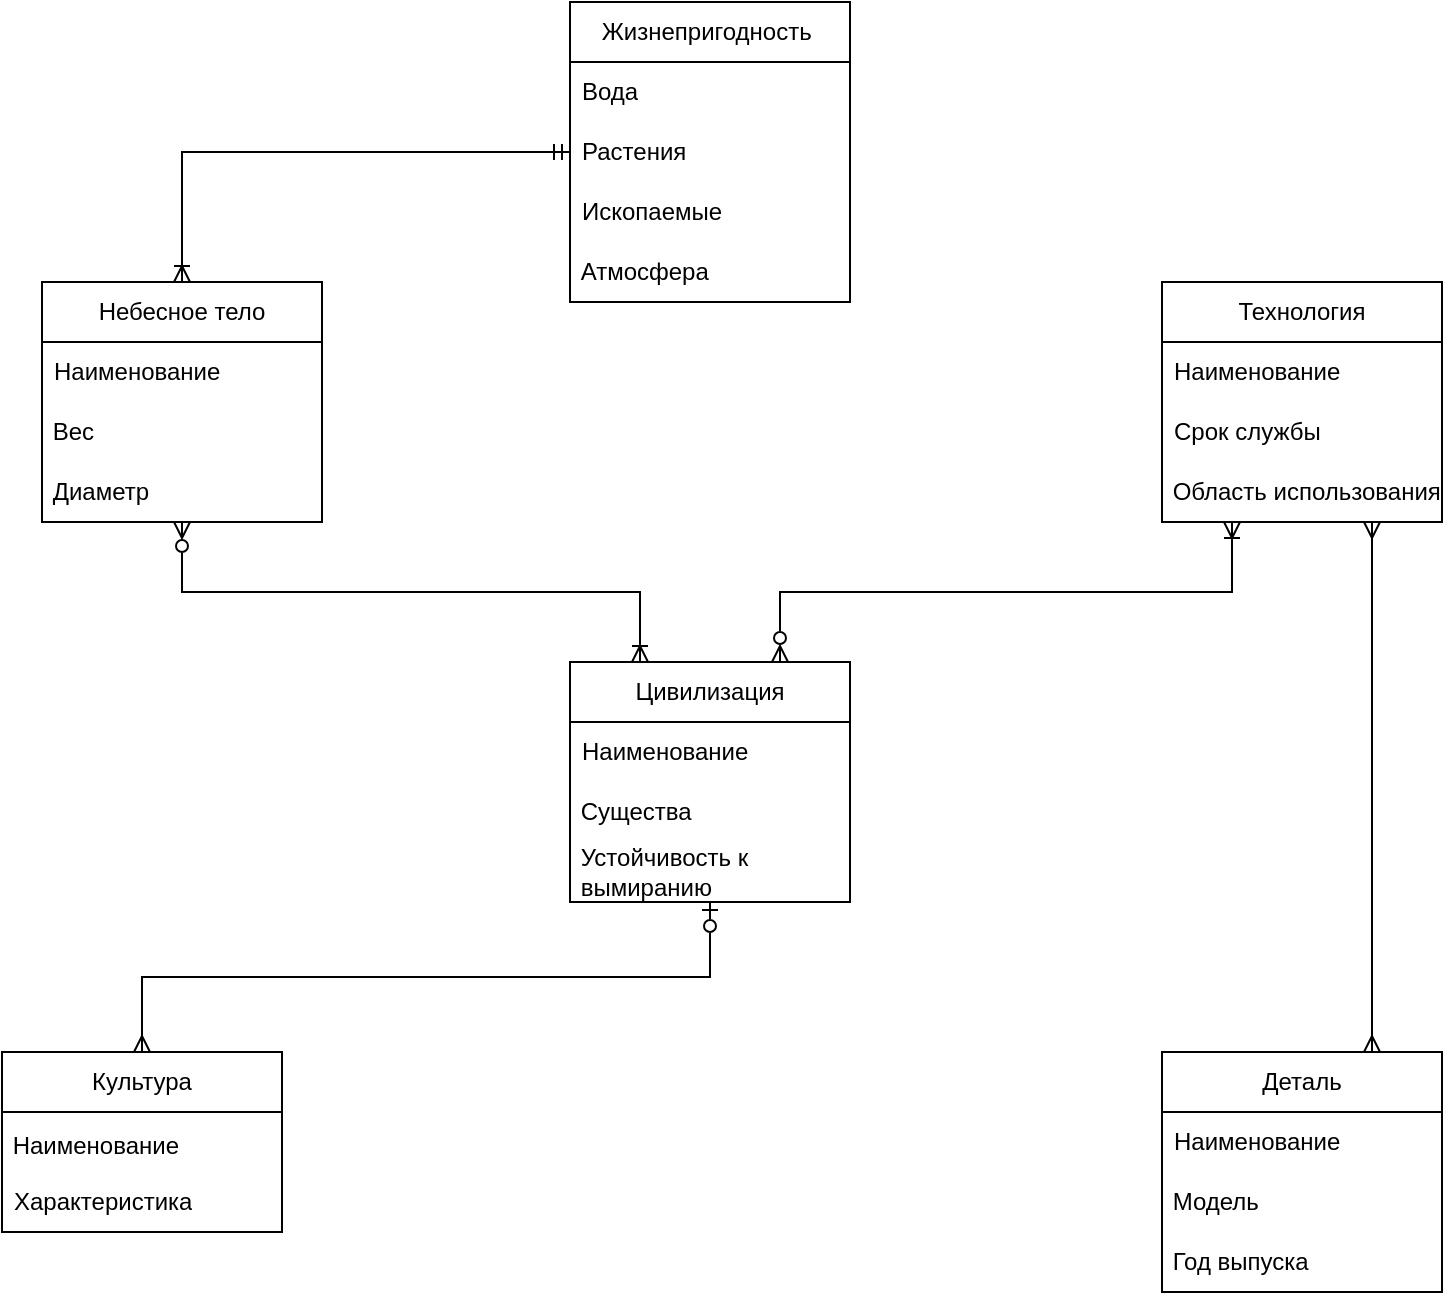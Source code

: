 <mxfile version="23.1.5" type="device">
  <diagram id="C5RBs43oDa-KdzZeNtuy" name="Page-1">
    <mxGraphModel dx="913" dy="524" grid="1" gridSize="10" guides="1" tooltips="1" connect="1" arrows="1" fold="1" page="1" pageScale="1" pageWidth="827" pageHeight="1169" math="0" shadow="0">
      <root>
        <mxCell id="WIyWlLk6GJQsqaUBKTNV-0" />
        <mxCell id="WIyWlLk6GJQsqaUBKTNV-1" parent="WIyWlLk6GJQsqaUBKTNV-0" />
        <mxCell id="hXCoqvPgdAtOvEeojepX-4" style="edgeStyle=orthogonalEdgeStyle;rounded=0;orthogonalLoop=1;jettySize=auto;html=1;exitX=0.25;exitY=0;exitDx=0;exitDy=0;entryX=0.5;entryY=1;entryDx=0;entryDy=0;endArrow=ERzeroToMany;endFill=0;startArrow=ERoneToMany;startFill=0;" edge="1" parent="WIyWlLk6GJQsqaUBKTNV-1" source="sxWoMbgnvkoory77KnOh-0" target="hXCoqvPgdAtOvEeojepX-1">
          <mxGeometry relative="1" as="geometry" />
        </mxCell>
        <mxCell id="sxWoMbgnvkoory77KnOh-0" value="Цивилизация" style="swimlane;fontStyle=0;childLayout=stackLayout;horizontal=1;startSize=30;horizontalStack=0;resizeParent=1;resizeParentMax=0;resizeLast=0;collapsible=1;marginBottom=0;whiteSpace=wrap;html=1;" parent="WIyWlLk6GJQsqaUBKTNV-1" vertex="1">
          <mxGeometry x="344" y="390" width="140" height="120" as="geometry" />
        </mxCell>
        <mxCell id="sxWoMbgnvkoory77KnOh-1" value="Наименование" style="text;strokeColor=none;fillColor=none;align=left;verticalAlign=middle;spacingLeft=4;spacingRight=4;overflow=hidden;points=[[0,0.5],[1,0.5]];portConstraint=eastwest;rotatable=0;whiteSpace=wrap;html=1;" parent="sxWoMbgnvkoory77KnOh-0" vertex="1">
          <mxGeometry y="30" width="140" height="30" as="geometry" />
        </mxCell>
        <mxCell id="sxWoMbgnvkoory77KnOh-7" value="&amp;nbsp;Существа" style="text;html=1;align=left;verticalAlign=middle;whiteSpace=wrap;rounded=0;" parent="sxWoMbgnvkoory77KnOh-0" vertex="1">
          <mxGeometry y="60" width="140" height="30" as="geometry" />
        </mxCell>
        <mxCell id="sxWoMbgnvkoory77KnOh-6" value="&amp;nbsp;Устойчивость к&amp;nbsp; &amp;nbsp;вымиранию" style="text;html=1;align=left;verticalAlign=middle;whiteSpace=wrap;rounded=0;" parent="sxWoMbgnvkoory77KnOh-0" vertex="1">
          <mxGeometry y="90" width="140" height="30" as="geometry" />
        </mxCell>
        <mxCell id="hXCoqvPgdAtOvEeojepX-12" style="edgeStyle=orthogonalEdgeStyle;rounded=0;orthogonalLoop=1;jettySize=auto;html=1;exitX=0.5;exitY=0;exitDx=0;exitDy=0;entryX=0;entryY=0.5;entryDx=0;entryDy=0;endArrow=ERmandOne;endFill=0;startArrow=ERoneToMany;startFill=0;" edge="1" parent="WIyWlLk6GJQsqaUBKTNV-1" source="sxWoMbgnvkoory77KnOh-8" target="hXCoqvPgdAtOvEeojepX-9">
          <mxGeometry relative="1" as="geometry" />
        </mxCell>
        <mxCell id="sxWoMbgnvkoory77KnOh-8" value="Небесное тело" style="swimlane;fontStyle=0;childLayout=stackLayout;horizontal=1;startSize=30;horizontalStack=0;resizeParent=1;resizeParentMax=0;resizeLast=0;collapsible=1;marginBottom=0;whiteSpace=wrap;html=1;" parent="WIyWlLk6GJQsqaUBKTNV-1" vertex="1">
          <mxGeometry x="80" y="200" width="140" height="120" as="geometry" />
        </mxCell>
        <mxCell id="sxWoMbgnvkoory77KnOh-9" value="Наименование" style="text;strokeColor=none;fillColor=none;align=left;verticalAlign=middle;spacingLeft=4;spacingRight=4;overflow=hidden;points=[[0,0.5],[1,0.5]];portConstraint=eastwest;rotatable=0;whiteSpace=wrap;html=1;" parent="sxWoMbgnvkoory77KnOh-8" vertex="1">
          <mxGeometry y="30" width="140" height="30" as="geometry" />
        </mxCell>
        <mxCell id="hXCoqvPgdAtOvEeojepX-0" value="&amp;nbsp;Вес" style="text;html=1;align=left;verticalAlign=middle;whiteSpace=wrap;rounded=0;" vertex="1" parent="sxWoMbgnvkoory77KnOh-8">
          <mxGeometry y="60" width="140" height="30" as="geometry" />
        </mxCell>
        <mxCell id="hXCoqvPgdAtOvEeojepX-1" value="&amp;nbsp;Диаметр" style="text;html=1;align=left;verticalAlign=middle;whiteSpace=wrap;rounded=0;" vertex="1" parent="sxWoMbgnvkoory77KnOh-8">
          <mxGeometry y="90" width="140" height="30" as="geometry" />
        </mxCell>
        <mxCell id="sxWoMbgnvkoory77KnOh-13" value="Технология" style="swimlane;fontStyle=0;childLayout=stackLayout;horizontal=1;startSize=30;horizontalStack=0;resizeParent=1;resizeParentMax=0;resizeLast=0;collapsible=1;marginBottom=0;whiteSpace=wrap;html=1;" parent="WIyWlLk6GJQsqaUBKTNV-1" vertex="1">
          <mxGeometry x="640" y="200" width="140" height="120" as="geometry" />
        </mxCell>
        <mxCell id="sxWoMbgnvkoory77KnOh-14" value="Наименование" style="text;strokeColor=none;fillColor=none;align=left;verticalAlign=middle;spacingLeft=4;spacingRight=4;overflow=hidden;points=[[0,0.5],[1,0.5]];portConstraint=eastwest;rotatable=0;whiteSpace=wrap;html=1;" parent="sxWoMbgnvkoory77KnOh-13" vertex="1">
          <mxGeometry y="30" width="140" height="30" as="geometry" />
        </mxCell>
        <mxCell id="sxWoMbgnvkoory77KnOh-15" value="Срок службы" style="text;strokeColor=none;fillColor=none;align=left;verticalAlign=middle;spacingLeft=4;spacingRight=4;overflow=hidden;points=[[0,0.5],[1,0.5]];portConstraint=eastwest;rotatable=0;whiteSpace=wrap;html=1;" parent="sxWoMbgnvkoory77KnOh-13" vertex="1">
          <mxGeometry y="60" width="140" height="30" as="geometry" />
        </mxCell>
        <mxCell id="hXCoqvPgdAtOvEeojepX-3" value="&amp;nbsp;Область использования" style="text;html=1;align=left;verticalAlign=middle;whiteSpace=wrap;rounded=0;" vertex="1" parent="sxWoMbgnvkoory77KnOh-13">
          <mxGeometry y="90" width="140" height="30" as="geometry" />
        </mxCell>
        <mxCell id="hXCoqvPgdAtOvEeojepX-5" style="edgeStyle=orthogonalEdgeStyle;rounded=0;orthogonalLoop=1;jettySize=auto;html=1;exitX=0.5;exitY=0;exitDx=0;exitDy=0;entryX=0.5;entryY=1;entryDx=0;entryDy=0;startArrow=ERmany;startFill=0;endArrow=ERzeroToOne;endFill=0;" edge="1" parent="WIyWlLk6GJQsqaUBKTNV-1" source="sxWoMbgnvkoory77KnOh-20" target="sxWoMbgnvkoory77KnOh-6">
          <mxGeometry relative="1" as="geometry" />
        </mxCell>
        <mxCell id="sxWoMbgnvkoory77KnOh-20" value="Культура" style="swimlane;fontStyle=0;childLayout=stackLayout;horizontal=1;startSize=30;horizontalStack=0;resizeParent=1;resizeParentMax=0;resizeLast=0;collapsible=1;marginBottom=0;whiteSpace=wrap;html=1;" parent="WIyWlLk6GJQsqaUBKTNV-1" vertex="1">
          <mxGeometry x="60" y="585" width="140" height="90" as="geometry" />
        </mxCell>
        <mxCell id="DkLH2P6VxpTLfEU46ldV-0" value="&lt;font style=&quot;font-size: 12px;&quot;&gt;&amp;nbsp;Наименование&lt;/font&gt;" style="text;html=1;align=left;verticalAlign=middle;whiteSpace=wrap;rounded=0;fontSize=16;" parent="sxWoMbgnvkoory77KnOh-20" vertex="1">
          <mxGeometry y="30" width="140" height="30" as="geometry" />
        </mxCell>
        <mxCell id="sxWoMbgnvkoory77KnOh-21" value="Характеристика" style="text;strokeColor=none;fillColor=none;align=left;verticalAlign=middle;spacingLeft=4;spacingRight=4;overflow=hidden;points=[[0,0.5],[1,0.5]];portConstraint=eastwest;rotatable=0;whiteSpace=wrap;html=1;" parent="sxWoMbgnvkoory77KnOh-20" vertex="1">
          <mxGeometry y="60" width="140" height="30" as="geometry" />
        </mxCell>
        <mxCell id="hXCoqvPgdAtOvEeojepX-20" style="edgeStyle=orthogonalEdgeStyle;rounded=0;orthogonalLoop=1;jettySize=auto;html=1;exitX=0.75;exitY=0;exitDx=0;exitDy=0;entryX=0.75;entryY=1;entryDx=0;entryDy=0;endArrow=ERmany;endFill=0;startArrow=ERmany;startFill=0;" edge="1" parent="WIyWlLk6GJQsqaUBKTNV-1" source="sxWoMbgnvkoory77KnOh-25" target="hXCoqvPgdAtOvEeojepX-3">
          <mxGeometry relative="1" as="geometry" />
        </mxCell>
        <mxCell id="sxWoMbgnvkoory77KnOh-25" value="Деталь" style="swimlane;fontStyle=0;childLayout=stackLayout;horizontal=1;startSize=30;horizontalStack=0;resizeParent=1;resizeParentMax=0;resizeLast=0;collapsible=1;marginBottom=0;whiteSpace=wrap;html=1;" parent="WIyWlLk6GJQsqaUBKTNV-1" vertex="1">
          <mxGeometry x="640" y="585" width="140" height="120" as="geometry" />
        </mxCell>
        <mxCell id="sxWoMbgnvkoory77KnOh-26" value="Наименование" style="text;strokeColor=none;fillColor=none;align=left;verticalAlign=middle;spacingLeft=4;spacingRight=4;overflow=hidden;points=[[0,0.5],[1,0.5]];portConstraint=eastwest;rotatable=0;whiteSpace=wrap;html=1;" parent="sxWoMbgnvkoory77KnOh-25" vertex="1">
          <mxGeometry y="30" width="140" height="30" as="geometry" />
        </mxCell>
        <mxCell id="hXCoqvPgdAtOvEeojepX-2" value="&amp;nbsp;Модель" style="text;html=1;align=left;verticalAlign=middle;whiteSpace=wrap;rounded=0;" vertex="1" parent="sxWoMbgnvkoory77KnOh-25">
          <mxGeometry y="60" width="140" height="30" as="geometry" />
        </mxCell>
        <mxCell id="hXCoqvPgdAtOvEeojepX-18" value="&amp;nbsp;Год выпуска" style="text;html=1;align=left;verticalAlign=middle;whiteSpace=wrap;rounded=0;" vertex="1" parent="sxWoMbgnvkoory77KnOh-25">
          <mxGeometry y="90" width="140" height="30" as="geometry" />
        </mxCell>
        <mxCell id="hXCoqvPgdAtOvEeojepX-6" style="edgeStyle=orthogonalEdgeStyle;rounded=0;orthogonalLoop=1;jettySize=auto;html=1;exitX=0.25;exitY=1;exitDx=0;exitDy=0;entryX=0.75;entryY=0;entryDx=0;entryDy=0;endArrow=ERzeroToMany;endFill=0;startArrow=ERoneToMany;startFill=0;" edge="1" parent="WIyWlLk6GJQsqaUBKTNV-1" source="hXCoqvPgdAtOvEeojepX-3" target="sxWoMbgnvkoory77KnOh-0">
          <mxGeometry relative="1" as="geometry" />
        </mxCell>
        <mxCell id="hXCoqvPgdAtOvEeojepX-7" value="Жизнепригодность&amp;nbsp;" style="swimlane;fontStyle=0;childLayout=stackLayout;horizontal=1;startSize=30;horizontalStack=0;resizeParent=1;resizeParentMax=0;resizeLast=0;collapsible=1;marginBottom=0;whiteSpace=wrap;html=1;" vertex="1" parent="WIyWlLk6GJQsqaUBKTNV-1">
          <mxGeometry x="344" y="60" width="140" height="150" as="geometry" />
        </mxCell>
        <mxCell id="hXCoqvPgdAtOvEeojepX-8" value="Вода" style="text;strokeColor=none;fillColor=none;align=left;verticalAlign=middle;spacingLeft=4;spacingRight=4;overflow=hidden;points=[[0,0.5],[1,0.5]];portConstraint=eastwest;rotatable=0;whiteSpace=wrap;html=1;" vertex="1" parent="hXCoqvPgdAtOvEeojepX-7">
          <mxGeometry y="30" width="140" height="30" as="geometry" />
        </mxCell>
        <mxCell id="hXCoqvPgdAtOvEeojepX-9" value="Растения" style="text;strokeColor=none;fillColor=none;align=left;verticalAlign=middle;spacingLeft=4;spacingRight=4;overflow=hidden;points=[[0,0.5],[1,0.5]];portConstraint=eastwest;rotatable=0;whiteSpace=wrap;html=1;" vertex="1" parent="hXCoqvPgdAtOvEeojepX-7">
          <mxGeometry y="60" width="140" height="30" as="geometry" />
        </mxCell>
        <mxCell id="hXCoqvPgdAtOvEeojepX-10" value="Ископаемые" style="text;strokeColor=none;fillColor=none;align=left;verticalAlign=middle;spacingLeft=4;spacingRight=4;overflow=hidden;points=[[0,0.5],[1,0.5]];portConstraint=eastwest;rotatable=0;whiteSpace=wrap;html=1;" vertex="1" parent="hXCoqvPgdAtOvEeojepX-7">
          <mxGeometry y="90" width="140" height="30" as="geometry" />
        </mxCell>
        <mxCell id="hXCoqvPgdAtOvEeojepX-11" value="&amp;nbsp;Атмосфера" style="text;html=1;align=left;verticalAlign=middle;whiteSpace=wrap;rounded=0;" vertex="1" parent="hXCoqvPgdAtOvEeojepX-7">
          <mxGeometry y="120" width="140" height="30" as="geometry" />
        </mxCell>
      </root>
    </mxGraphModel>
  </diagram>
</mxfile>
